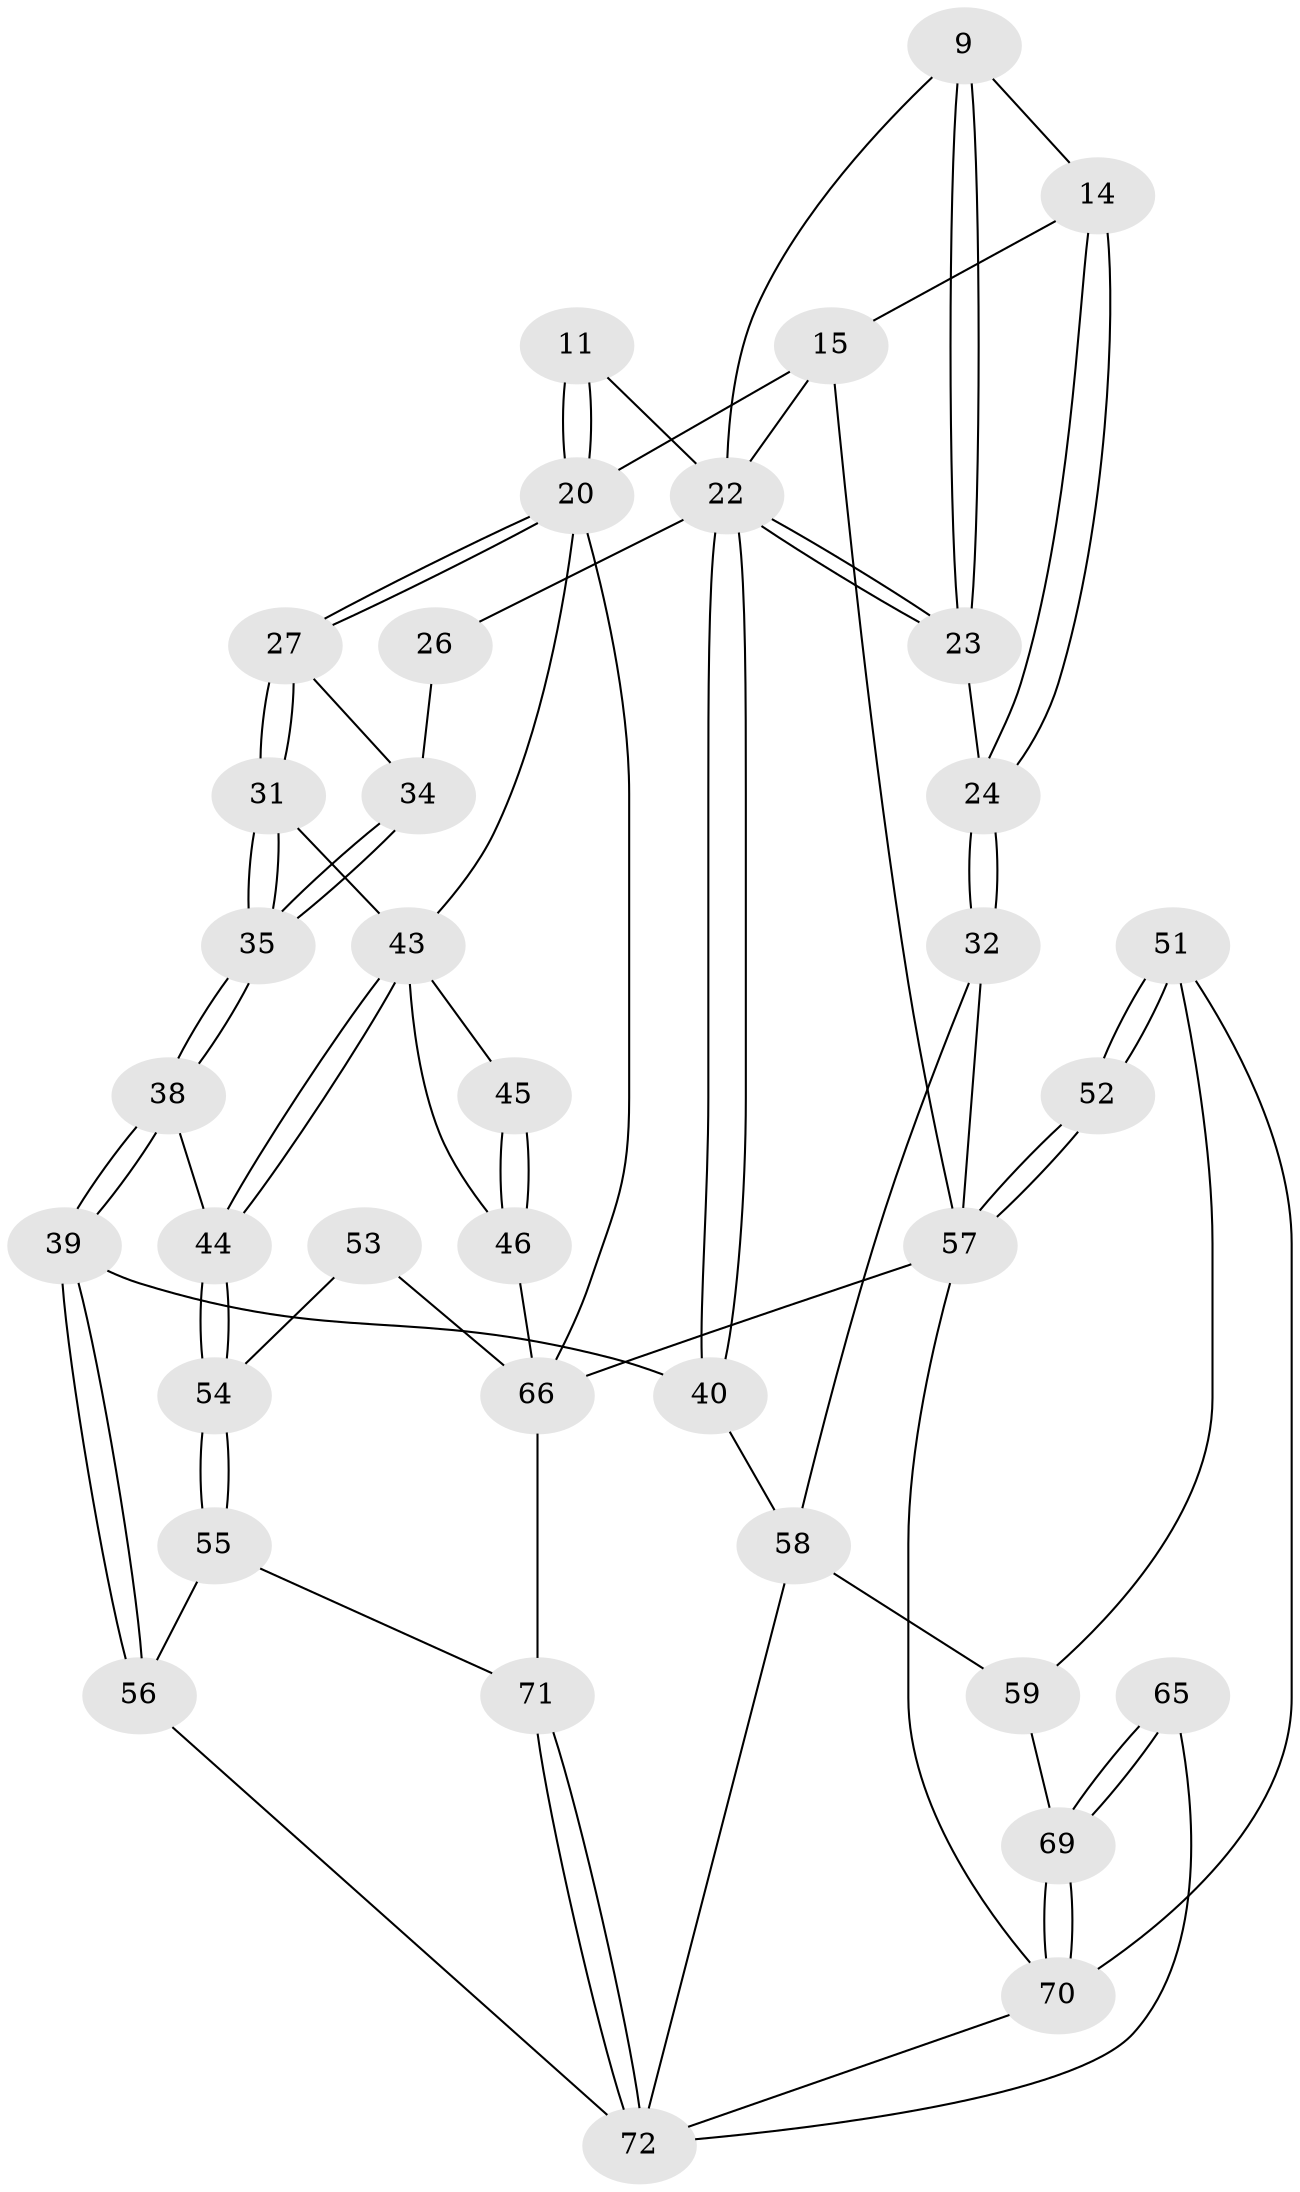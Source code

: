 // original degree distribution, {3: 0.027777777777777776, 5: 0.5555555555555556, 4: 0.2222222222222222, 6: 0.19444444444444445}
// Generated by graph-tools (version 1.1) at 2025/01/03/09/25 05:01:58]
// undirected, 36 vertices, 81 edges
graph export_dot {
graph [start="1"]
  node [color=gray90,style=filled];
  9 [pos="+0.3838112909544472+0.2046246808690365"];
  11 [pos="+0.5844092327194983+0.22610547699905642",super="+6"];
  14 [pos="+0.2182750839754521+0.28997941711845526",super="+10"];
  15 [pos="+0+0",super="+3"];
  20 [pos="+0.8503983488405596+0.22631397004243273",super="+19+16+5"];
  22 [pos="+0.3608445963053647+0.41427142485524254",super="+21+12+8"];
  23 [pos="+0.3399296878091809+0.4046306119861788"];
  24 [pos="+0.2505196605673827+0.39547274680174604"];
  26 [pos="+0.45727081165524947+0.3931730729710616",super="+25"];
  27 [pos="+0.7442255028608057+0.34855926977556356"];
  31 [pos="+0.7547765740243617+0.4691497437966335"];
  32 [pos="+0.15655909263400053+0.4554742087093023"];
  34 [pos="+0.5878797895567724+0.4759205045730761",super="+28"];
  35 [pos="+0.6312367160681814+0.554997230649195"];
  38 [pos="+0.60962931406652+0.6098586179783876"];
  39 [pos="+0.5652407620374119+0.6653877548328259"];
  40 [pos="+0.43619413206975033+0.6383824483244577"];
  43 [pos="+0.8568854420000087+0.6322601451892536",super="+30+29"];
  44 [pos="+0.8518236255642941+0.643338866632306"];
  45 [pos="+0.8745986474729978+0.6278331600397103"];
  46 [pos="+1+0.6651261208373783",super="+36+37"];
  51 [pos="+0.10251724150751171+0.7225432554422224"];
  52 [pos="+0+0.6618626559273665"];
  53 [pos="+0.921764901628814+0.7734329428611816"];
  54 [pos="+0.8512162305099377+0.6519503818795581"];
  55 [pos="+0.6692689642465343+0.8200419964497235"];
  56 [pos="+0.6338504464783933+0.8088693653355649"];
  57 [pos="+0+1",super="+18+33"];
  58 [pos="+0.35307562818441623+0.7170568010016821",super="+42"];
  59 [pos="+0.29297987524539393+0.7495152410905174",super="+50"];
  65 [pos="+0.33864985020431204+0.9088835413215788"];
  66 [pos="+0.7958827594744825+0.843305469168633",super="+48+49+47"];
  69 [pos="+0.29362422544995315+1",super="+61+60"];
  70 [pos="+0.29307275918575804+1",super="+68"];
  71 [pos="+0.8586662361684588+1",super="+67"];
  72 [pos="+0.4057560069708126+1",super="+63+64"];
  9 -- 23;
  9 -- 23;
  9 -- 14;
  9 -- 22;
  11 -- 20 [weight=2];
  11 -- 20;
  11 -- 22 [weight=2];
  14 -- 15 [weight=2];
  14 -- 24;
  14 -- 24;
  15 -- 57;
  15 -- 20;
  15 -- 22;
  20 -- 27;
  20 -- 27;
  20 -- 66;
  20 -- 43;
  22 -- 23;
  22 -- 23;
  22 -- 40;
  22 -- 40;
  22 -- 26 [weight=2];
  23 -- 24;
  24 -- 32;
  24 -- 32;
  26 -- 34 [weight=2];
  27 -- 31;
  27 -- 31;
  27 -- 34;
  31 -- 35;
  31 -- 35;
  31 -- 43;
  32 -- 57;
  32 -- 58;
  34 -- 35;
  34 -- 35;
  35 -- 38;
  35 -- 38;
  38 -- 39;
  38 -- 39;
  38 -- 44;
  39 -- 40;
  39 -- 56;
  39 -- 56;
  40 -- 58;
  43 -- 44;
  43 -- 44;
  43 -- 45;
  43 -- 46;
  44 -- 54;
  44 -- 54;
  45 -- 46 [weight=2];
  45 -- 46;
  46 -- 66 [weight=2];
  51 -- 52;
  51 -- 52;
  51 -- 70;
  51 -- 59;
  52 -- 57 [weight=2];
  52 -- 57;
  53 -- 54;
  53 -- 66 [weight=2];
  54 -- 55;
  54 -- 55;
  55 -- 56;
  55 -- 71;
  56 -- 72;
  57 -- 70;
  57 -- 66 [weight=2];
  58 -- 59 [weight=2];
  58 -- 72;
  59 -- 69;
  65 -- 69 [weight=2];
  65 -- 69;
  65 -- 72;
  66 -- 71 [weight=2];
  69 -- 70 [weight=2];
  69 -- 70;
  70 -- 72;
  71 -- 72;
  71 -- 72;
}

